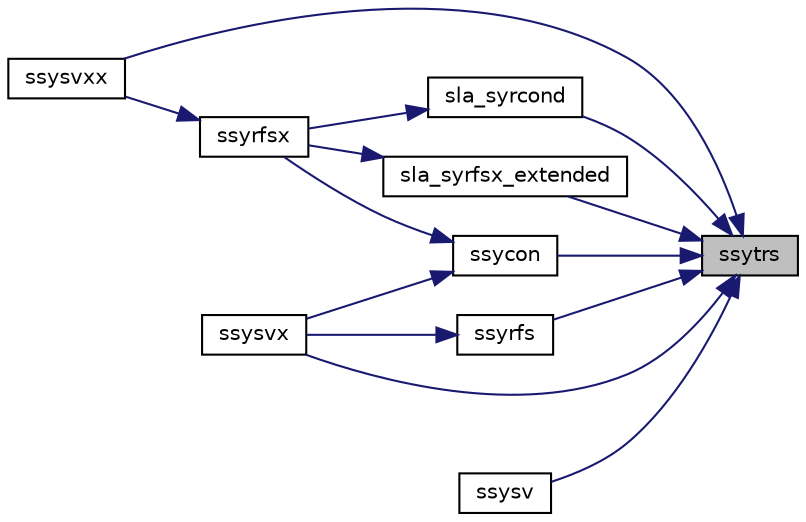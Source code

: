 digraph "ssytrs"
{
 // LATEX_PDF_SIZE
  edge [fontname="Helvetica",fontsize="10",labelfontname="Helvetica",labelfontsize="10"];
  node [fontname="Helvetica",fontsize="10",shape=record];
  rankdir="RL";
  Node1 [label="ssytrs",height=0.2,width=0.4,color="black", fillcolor="grey75", style="filled", fontcolor="black",tooltip="SSYTRS"];
  Node1 -> Node2 [dir="back",color="midnightblue",fontsize="10",style="solid",fontname="Helvetica"];
  Node2 [label="sla_syrcond",height=0.2,width=0.4,color="black", fillcolor="white", style="filled",URL="$sla__syrcond_8f.html#a2d103aec11d1fe30e887c40f6173da32",tooltip="SLA_SYRCOND estimates the Skeel condition number for a symmetric indefinite matrix."];
  Node2 -> Node3 [dir="back",color="midnightblue",fontsize="10",style="solid",fontname="Helvetica"];
  Node3 [label="ssyrfsx",height=0.2,width=0.4,color="black", fillcolor="white", style="filled",URL="$ssyrfsx_8f.html#a40ae1ffd0fcd22c6a196c09fa660a5cd",tooltip="SSYRFSX"];
  Node3 -> Node4 [dir="back",color="midnightblue",fontsize="10",style="solid",fontname="Helvetica"];
  Node4 [label="ssysvxx",height=0.2,width=0.4,color="black", fillcolor="white", style="filled",URL="$ssysvxx_8f.html#a51a2949a0275d2b847fa087131989fcd",tooltip="SSYSVXX"];
  Node1 -> Node5 [dir="back",color="midnightblue",fontsize="10",style="solid",fontname="Helvetica"];
  Node5 [label="sla_syrfsx_extended",height=0.2,width=0.4,color="black", fillcolor="white", style="filled",URL="$sla__syrfsx__extended_8f.html#a99d1d125b5f45e1007185a8addf408ab",tooltip="SLA_SYRFSX_EXTENDED improves the computed solution to a system of linear equations for symmetric inde..."];
  Node5 -> Node3 [dir="back",color="midnightblue",fontsize="10",style="solid",fontname="Helvetica"];
  Node1 -> Node6 [dir="back",color="midnightblue",fontsize="10",style="solid",fontname="Helvetica"];
  Node6 [label="ssycon",height=0.2,width=0.4,color="black", fillcolor="white", style="filled",URL="$ssycon_8f.html#ab3e2f689a6ee4b436702ace446df4781",tooltip="SSYCON"];
  Node6 -> Node3 [dir="back",color="midnightblue",fontsize="10",style="solid",fontname="Helvetica"];
  Node6 -> Node7 [dir="back",color="midnightblue",fontsize="10",style="solid",fontname="Helvetica"];
  Node7 [label="ssysvx",height=0.2,width=0.4,color="black", fillcolor="white", style="filled",URL="$ssysvx_8f.html#ad1f335d4ff31c241b17dd714fac2ab60",tooltip="SSYSVX computes the solution to system of linear equations A * X = B for SY matrices"];
  Node1 -> Node8 [dir="back",color="midnightblue",fontsize="10",style="solid",fontname="Helvetica"];
  Node8 [label="ssyrfs",height=0.2,width=0.4,color="black", fillcolor="white", style="filled",URL="$ssyrfs_8f.html#a71a800843ac98f1a025a5ff437e6f9a3",tooltip="SSYRFS"];
  Node8 -> Node7 [dir="back",color="midnightblue",fontsize="10",style="solid",fontname="Helvetica"];
  Node1 -> Node9 [dir="back",color="midnightblue",fontsize="10",style="solid",fontname="Helvetica"];
  Node9 [label="ssysv",height=0.2,width=0.4,color="black", fillcolor="white", style="filled",URL="$ssysv_8f.html#aebb5b9226b808303f3f80ca96cfe9388",tooltip="SSYSV computes the solution to system of linear equations A * X = B for SY matrices"];
  Node1 -> Node7 [dir="back",color="midnightblue",fontsize="10",style="solid",fontname="Helvetica"];
  Node1 -> Node4 [dir="back",color="midnightblue",fontsize="10",style="solid",fontname="Helvetica"];
}
